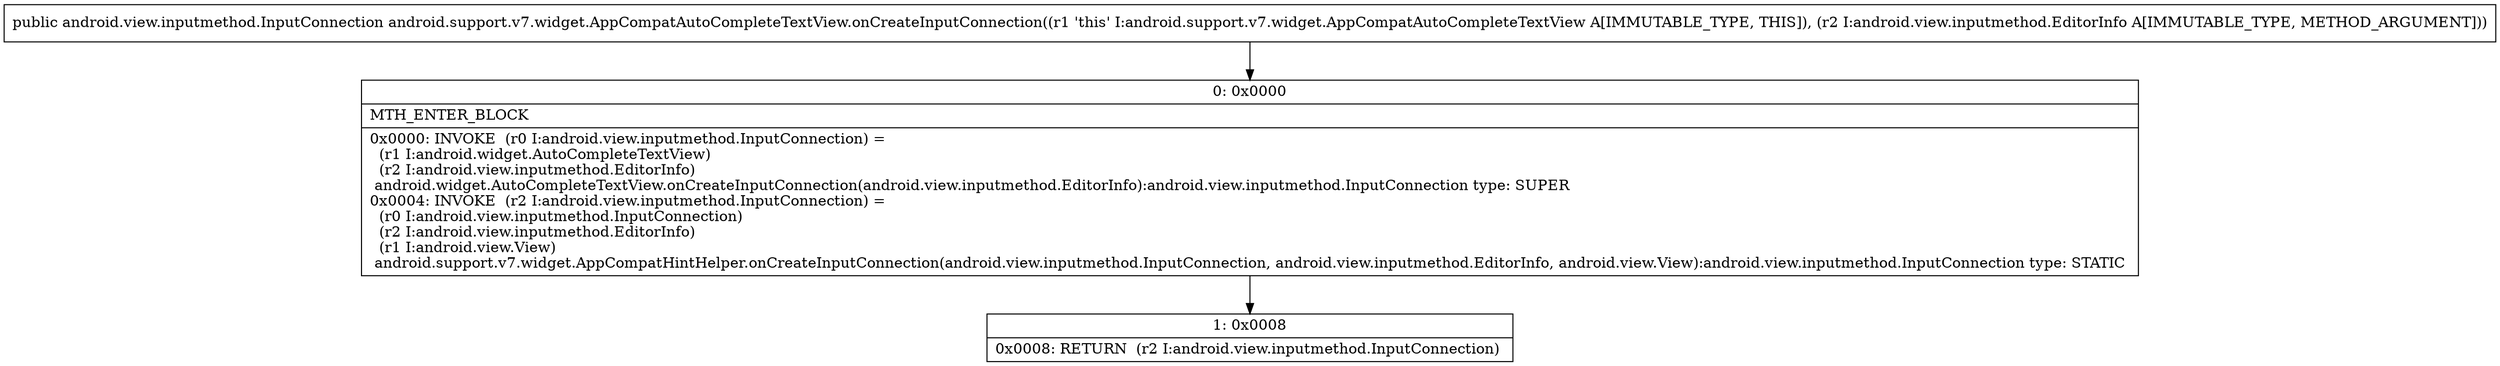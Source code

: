 digraph "CFG forandroid.support.v7.widget.AppCompatAutoCompleteTextView.onCreateInputConnection(Landroid\/view\/inputmethod\/EditorInfo;)Landroid\/view\/inputmethod\/InputConnection;" {
Node_0 [shape=record,label="{0\:\ 0x0000|MTH_ENTER_BLOCK\l|0x0000: INVOKE  (r0 I:android.view.inputmethod.InputConnection) = \l  (r1 I:android.widget.AutoCompleteTextView)\l  (r2 I:android.view.inputmethod.EditorInfo)\l android.widget.AutoCompleteTextView.onCreateInputConnection(android.view.inputmethod.EditorInfo):android.view.inputmethod.InputConnection type: SUPER \l0x0004: INVOKE  (r2 I:android.view.inputmethod.InputConnection) = \l  (r0 I:android.view.inputmethod.InputConnection)\l  (r2 I:android.view.inputmethod.EditorInfo)\l  (r1 I:android.view.View)\l android.support.v7.widget.AppCompatHintHelper.onCreateInputConnection(android.view.inputmethod.InputConnection, android.view.inputmethod.EditorInfo, android.view.View):android.view.inputmethod.InputConnection type: STATIC \l}"];
Node_1 [shape=record,label="{1\:\ 0x0008|0x0008: RETURN  (r2 I:android.view.inputmethod.InputConnection) \l}"];
MethodNode[shape=record,label="{public android.view.inputmethod.InputConnection android.support.v7.widget.AppCompatAutoCompleteTextView.onCreateInputConnection((r1 'this' I:android.support.v7.widget.AppCompatAutoCompleteTextView A[IMMUTABLE_TYPE, THIS]), (r2 I:android.view.inputmethod.EditorInfo A[IMMUTABLE_TYPE, METHOD_ARGUMENT])) }"];
MethodNode -> Node_0;
Node_0 -> Node_1;
}

